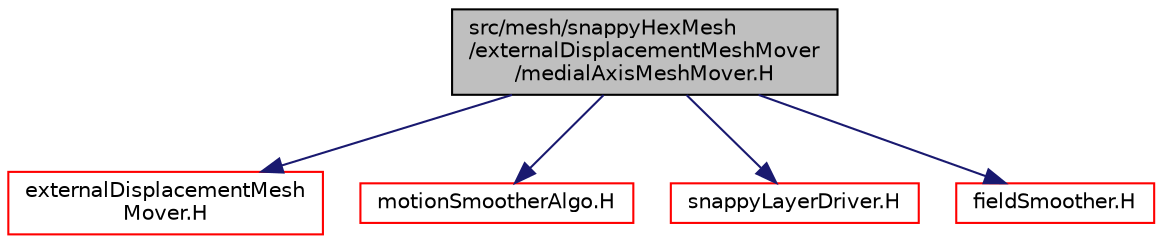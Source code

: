digraph "src/mesh/snappyHexMesh/externalDisplacementMeshMover/medialAxisMeshMover.H"
{
  bgcolor="transparent";
  edge [fontname="Helvetica",fontsize="10",labelfontname="Helvetica",labelfontsize="10"];
  node [fontname="Helvetica",fontsize="10",shape=record];
  Node1 [label="src/mesh/snappyHexMesh\l/externalDisplacementMeshMover\l/medialAxisMeshMover.H",height=0.2,width=0.4,color="black", fillcolor="grey75", style="filled" fontcolor="black"];
  Node1 -> Node2 [color="midnightblue",fontsize="10",style="solid",fontname="Helvetica"];
  Node2 [label="externalDisplacementMesh\lMover.H",height=0.2,width=0.4,color="red",URL="$externalDisplacementMeshMover_8H.html"];
  Node1 -> Node3 [color="midnightblue",fontsize="10",style="solid",fontname="Helvetica"];
  Node3 [label="motionSmootherAlgo.H",height=0.2,width=0.4,color="red",URL="$motionSmootherAlgo_8H.html"];
  Node1 -> Node4 [color="midnightblue",fontsize="10",style="solid",fontname="Helvetica"];
  Node4 [label="snappyLayerDriver.H",height=0.2,width=0.4,color="red",URL="$snappyLayerDriver_8H.html"];
  Node1 -> Node5 [color="midnightblue",fontsize="10",style="solid",fontname="Helvetica"];
  Node5 [label="fieldSmoother.H",height=0.2,width=0.4,color="red",URL="$fieldSmoother_8H.html"];
}
